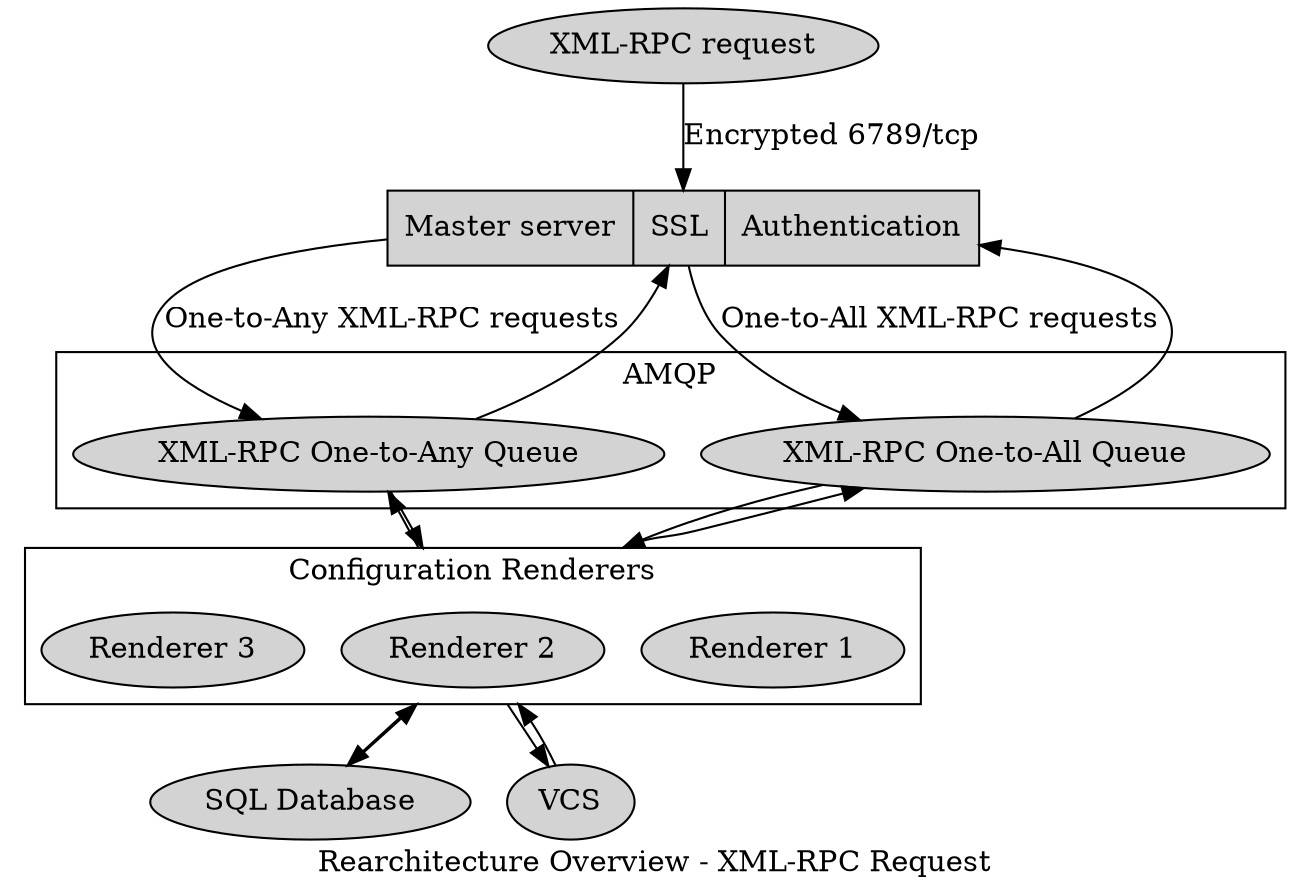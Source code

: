 digraph bcfg2 {
    label = "Rearchitecture Overview - XML-RPC Request";
    node [style="filled"]
    compound = true;
    
    "master1" [shape = "record",
               label = "Master server | SSL | Authentication"];

    subgraph cluster_amqp {
        label = "AMQP";
        "xml-rpc-any-q" [label = "XML-RPC One-to-Any Queue"];
        "xml-rpc-all-q" [label="XML-RPC One-to-All Queue"];
    }

    subgraph cluster_renderers {
        label = "Configuration Renderers";
        "renderer1" [label = "Renderer 1"];
        "renderer2" [label = "Renderer 2"];
        "renderer3" [label = "Renderer 3"];
    }

    "db1" [label = "SQL Database"];
    "vcs" [label = "VCS"];

    // content system communications
    "vcs" -> "renderer2" [lhead=cluster_renderers];
    "renderer2" -> "vcs" [ltail=cluster_renderers];
    "db1" -> "renderer2" [lhead=cluster_renderers];
    "renderer2" -> "db1" [ltail=cluster_renderers];

    // queue for one-to-any RMI
    "master1" -> "xml-rpc-any-q" [label="One-to-Any XML-RPC requests"];
    "xml-rpc-any-q" -> "master1";
    "xml-rpc-any-q" -> "renderer2" [lhead=cluster_renderers];
    "renderer2" -> "xml-rpc-any-q" [ltail=cluster_renderers];

    // queue for one-to-all RMI
    "master1" -> "xml-rpc-all-q" [label="One-to-All XML-RPC requests"];
    "xml-rpc-all-q" -> "master1";
    "xml-rpc-all-q" -> "renderer2" [lhead=cluster_renderers];
    "renderer2" -> "xml-rpc-all-q" [ltail=cluster_renderers];

    "XML-RPC request" -> "master1" [ label="Encrypted 6789/tcp" ];
}
